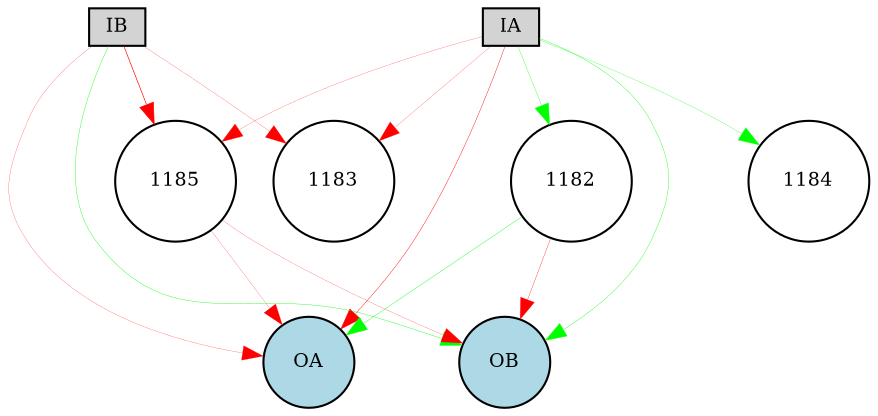 digraph {
	node [fontsize=9 height=0.2 shape=circle width=0.2]
	IA [fillcolor=lightgray shape=box style=filled]
	IB [fillcolor=lightgray shape=box style=filled]
	OA [fillcolor=lightblue style=filled]
	OB [fillcolor=lightblue style=filled]
	1185 [fillcolor=white style=filled]
	1182 [fillcolor=white style=filled]
	IA -> 1182 [color=green penwidth=0.1522257925672713 style=solid]
	IA -> 1183 [color=red penwidth=0.1 style=solid]
	IA -> 1184 [color=green penwidth=0.13113262098664114 style=solid]
	IA -> 1185 [color=red penwidth=0.1 style=solid]
	IB -> 1183 [color=red penwidth=0.1 style=solid]
	IB -> 1185 [color=red penwidth=0.3104735807248351 style=solid]
	1182 -> OA [color=green penwidth=0.18437944606170448 style=solid]
	1182 -> OB [color=red penwidth=0.15773853038905555 style=solid]
	1185 -> OA [color=red penwidth=0.1 style=solid]
	1185 -> OB [color=red penwidth=0.1 style=solid]
	IA -> OA [color=red penwidth=0.20103598474796758 style=solid]
	IA -> OB [color=green penwidth=0.17280686325564787 style=solid]
	IB -> OA [color=red penwidth=0.10419465040549908 style=solid]
	IB -> OB [color=green penwidth=0.18093256765784574 style=solid]
}
